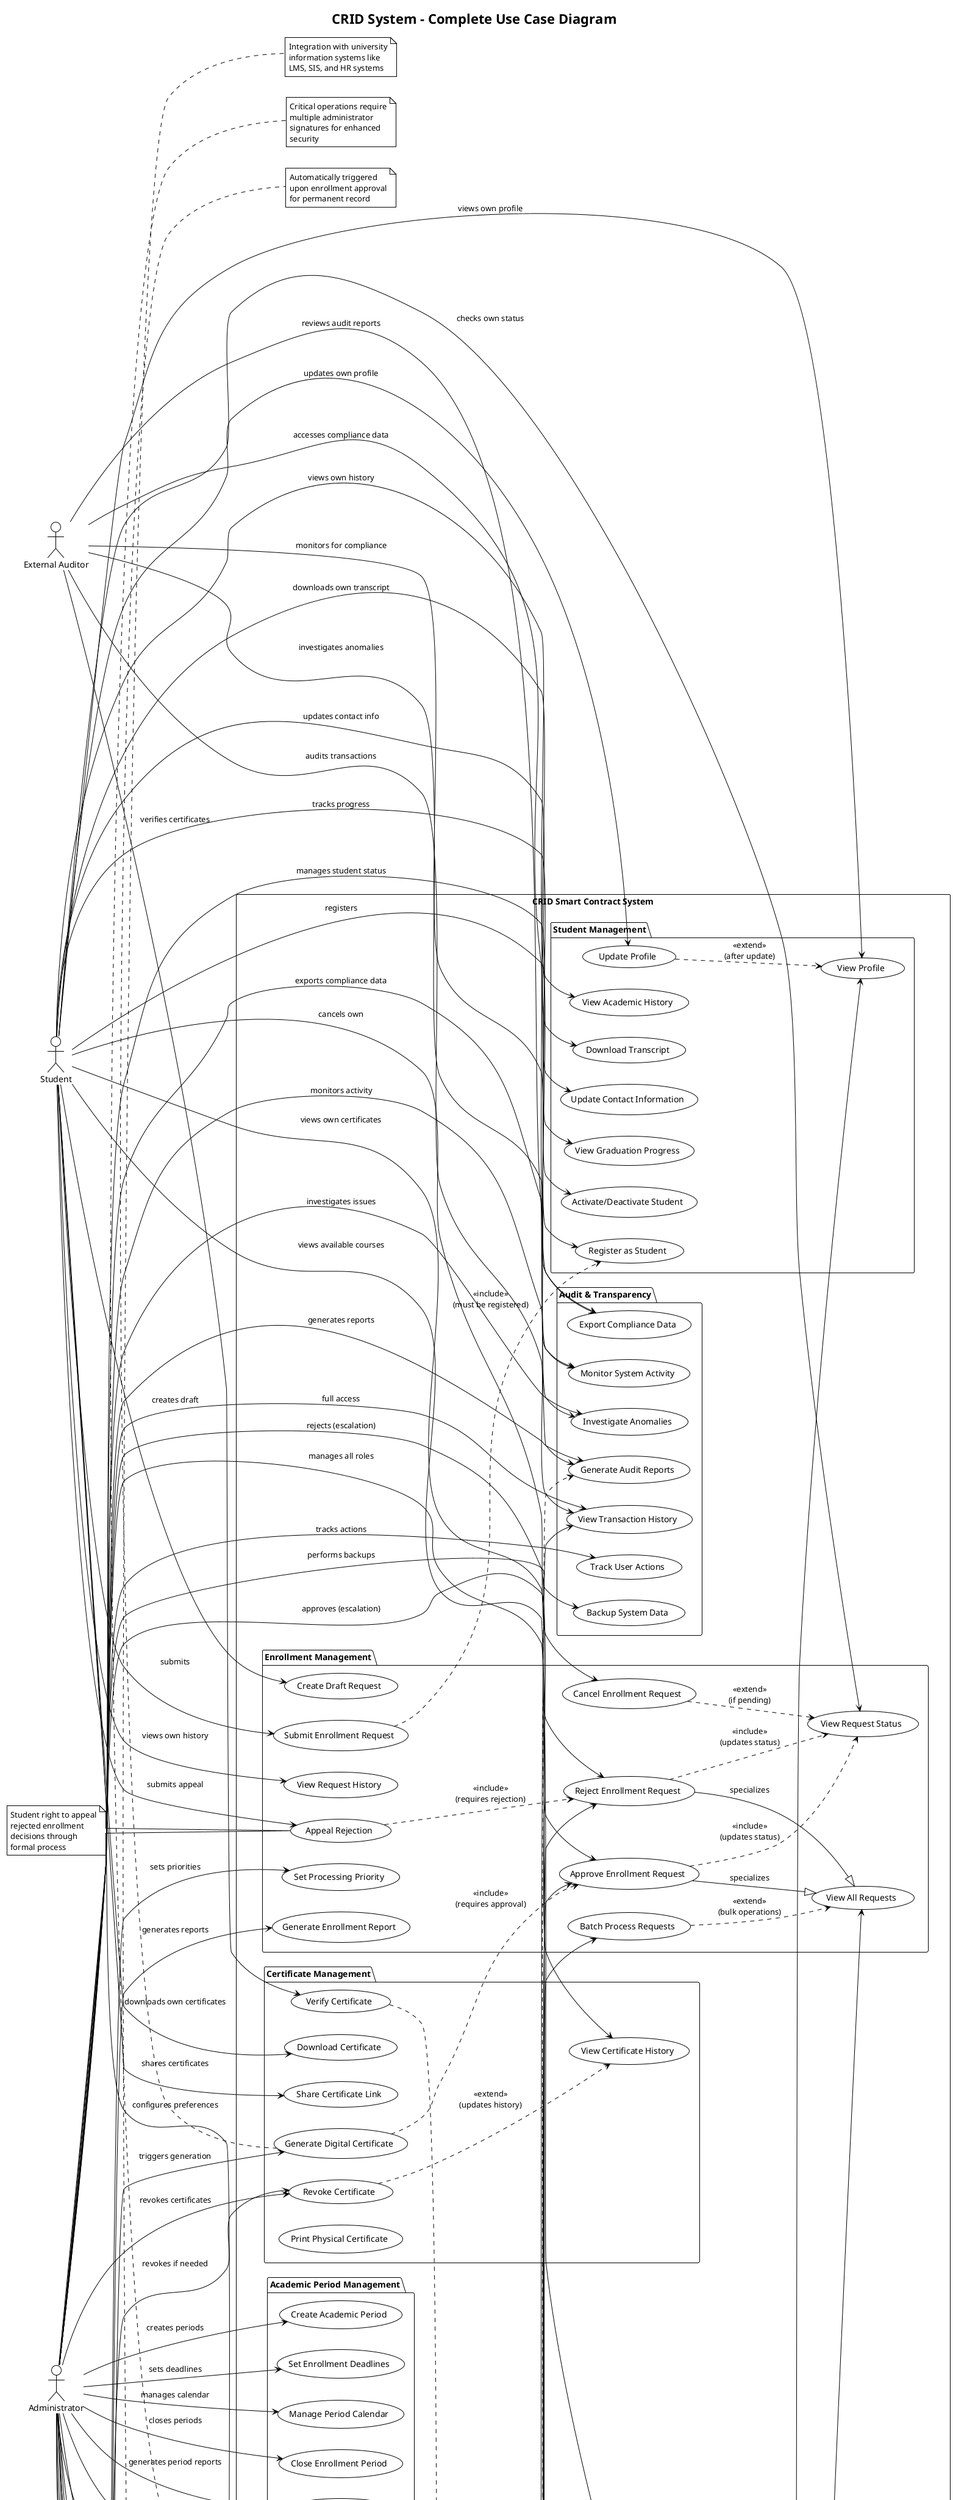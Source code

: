 @startuml UseCaseDiagram
!theme plain

title CRID System - Complete Use Case Diagram

left to right direction

' Actors
actor Student as S
actor Coordinator as C
actor Administrator as A
actor "External Auditor" as EA
actor "Appeal Committee" as APP
actor "System Integrator" as SI

' System boundary
rectangle "CRID Smart Contract System" {
    
    ' Student Context Use Cases
    package "Student Management" {
        usecase "Register as Student" as UC1
        usecase "Update Profile" as UC2
        usecase "View Profile" as UC3
        usecase "Activate/Deactivate Student" as UC4
        usecase "View Academic History" as UC5
        usecase "Download Transcript" as UC6
        usecase "Update Contact Information" as UC7
        usecase "View Graduation Progress" as UC8
    }
    
    ' Enrollment Context Use Cases
    package "Enrollment Management" {
        usecase "Create Draft Request" as UC9
        usecase "Submit Enrollment Request" as UC10
        usecase "Cancel Enrollment Request" as UC11
        usecase "View Request Status" as UC12
        usecase "View Request History" as UC13
        usecase "Appeal Rejection" as UC14
        usecase "Approve Enrollment Request" as UC15
        usecase "Reject Enrollment Request" as UC16
        usecase "View All Requests" as UC17
        usecase "Batch Process Requests" as UC18
        usecase "Set Processing Priority" as UC19
        usecase "Generate Enrollment Report" as UC20
    }
    
    ' Certificate Management Use Cases
    package "Certificate Management" {
        usecase "Generate Digital Certificate" as UC21
        usecase "Download Certificate" as UC22
        usecase "Verify Certificate" as UC23
        usecase "Revoke Certificate" as UC24
        usecase "View Certificate History" as UC25
        usecase "Share Certificate Link" as UC26
        usecase "Print Physical Certificate" as UC27
    }
    
    ' Coordination Context Use Cases
    package "Course Management" {
        usecase "Create Course" as UC28
        usecase "Update Course Details" as UC29
        usecase "Activate/Deactivate Course" as UC30
        usecase "View Course Details" as UC31
        usecase "Manage Course Capacity" as UC32
        usecase "Set Prerequisites" as UC33
        usecase "Assign Coordinator" as UC34
        usecase "View Enrollment Statistics" as UC35
        usecase "Export Course Data" as UC36
        usecase "Schedule Course Offering" as UC37
    }
    
    ' Academic Period Management
    package "Academic Period Management" {
        usecase "Create Academic Period" as UC38
        usecase "Set Enrollment Deadlines" as UC39
        usecase "Manage Period Calendar" as UC40
        usecase "Close Enrollment Period" as UC41
        usecase "Generate Period Report" as UC42
    }
    
    ' Security Context Use Cases
    package "Access Control & Security" {
        usecase "Manage User Roles" as UC43
        usecase "Add Coordinator" as UC44
        usecase "Remove Coordinator" as UC45
        usecase "Add Student Role" as UC46
        usecase "Remove Student Role" as UC47
        usecase "Pause System" as UC48
        usecase "Unpause System" as UC49
        usecase "Grant Emergency Access" as UC50
        usecase "Revoke Emergency Access" as UC51
        usecase "Multi-Signature Operations" as UC52
    }
    
    ' Audit & Reporting Use Cases
    package "Audit & Transparency" {
        usecase "View Transaction History" as UC53
        usecase "Generate Audit Reports" as UC54
        usecase "Export Compliance Data" as UC55
        usecase "Monitor System Activity" as UC56
        usecase "Track User Actions" as UC57
        usecase "Investigate Anomalies" as UC58
        usecase "Backup System Data" as UC59
    }
    
    ' Appeal Process Use Cases
    package "Appeal Management" {
        usecase "Submit Appeal Request" as UC60
        usecase "Review Appeal" as UC61
        usecase "Schedule Appeal Hearing" as UC62
        usecase "Make Appeal Decision" as UC63
        usecase "Notify Appeal Outcome" as UC64
    }
    
    ' System Integration Use Cases
    package "System Integration" {
        usecase "Connect External Systems" as UC65
        usecase "Sync Student Data" as UC66
        usecase "Export to LMS" as UC67
        usecase "Import Course Catalog" as UC68
        usecase "API Access Management" as UC69
        usecase "Webhook Configuration" as UC70
    }
    
    ' Notification & Communication
    package "Notifications & Communication" {
        usecase "Send Email Notifications" as UC71
        usecase "Push Mobile Notifications" as UC72
        usecase "SMS Alerts" as UC73
        usecase "In-App Messaging" as UC74
        usecase "Configure Notification Preferences" as UC75
    }
}

' Student relationships
S --> UC1 : registers
S --> UC2 : updates own profile
S --> UC3 : views own profile
S --> UC5 : views own history
S --> UC6 : downloads own transcript
S --> UC7 : updates contact info
S --> UC8 : tracks progress

S --> UC9 : creates draft
S --> UC10 : submits
S --> UC11 : cancels own
S --> UC12 : checks own status
S --> UC13 : views own history
S --> UC14 : submits appeal

S --> UC22 : downloads own certificates
S --> UC25 : views own certificates
S --> UC26 : shares certificates

S --> UC31 : views available courses
S --> UC75 : configures preferences

' Coordinator relationships
C --> UC15 : approves requests
C --> UC16 : rejects requests
C --> UC17 : manages assigned courses
C --> UC18 : batch processes
C --> UC19 : sets priorities
C --> UC20 : generates reports

C --> UC21 : triggers generation
C --> UC24 : revokes if needed

C --> UC28 : creates courses
C --> UC29 : updates course details
C --> UC30 : manages course status
C --> UC32 : manages capacity
C --> UC33 : sets prerequisites
C --> UC35 : views statistics
C --> UC36 : exports data
C --> UC37 : schedules offerings

C --> UC3 : views student profiles
C --> UC53 : views for oversight
C --> UC71 : sends notifications

' Administrator relationships
A --> UC43 : manages all roles
A --> UC44 : adds coordinators
A --> UC45 : removes coordinators
A --> UC46 : grants student roles
A --> UC47 : revokes student roles
A --> UC48 : emergency pause
A --> UC49 : emergency unpause
A --> UC50 : grants emergency access
A --> UC51 : revokes emergency access
A --> UC52 : performs multi-sig ops

A --> UC4 : manages student status
A --> UC15 : approves (escalation)
A --> UC16 : rejects (escalation)
A --> UC24 : revokes certificates

A --> UC38 : creates periods
A --> UC39 : sets deadlines
A --> UC40 : manages calendar
A --> UC41 : closes periods
A --> UC42 : generates period reports

A --> UC53 : full access
A --> UC54 : generates reports
A --> UC55 : exports compliance data
A --> UC56 : monitors activity
A --> UC57 : tracks actions
A --> UC58 : investigates issues
A --> UC59 : performs backups

A --> UC69 : manages API access
A --> UC70 : configures webhooks

' External Auditor relationships
EA --> UC53 : audits transactions
EA --> UC54 : reviews audit reports
EA --> UC55 : accesses compliance data
EA --> UC56 : monitors for compliance
EA --> UC23 : verifies certificates
EA --> UC58 : investigates anomalies

' Appeal Committee relationships
APP --> UC61 : reviews appeals
APP --> UC62 : schedules hearings
APP --> UC63 : makes decisions
APP --> UC64 : notifies outcomes

' System Integrator relationships
SI --> UC65 : connects systems
SI --> UC66 : syncs data
SI --> UC67 : exports to LMS
SI --> UC68 : imports catalogs
SI --> UC69 : manages API access
SI --> UC70 : configures webhooks

' Include relationships
UC10 ..> UC1 : <<include>>\n(must be registered)
UC15 ..> UC12 : <<include>>\n(updates status)
UC16 ..> UC12 : <<include>>\n(updates status)
UC21 ..> UC15 : <<include>>\n(requires approval)
UC14 ..> UC16 : <<include>>\n(requires rejection)
UC63 ..> UC64 : <<include>>\n(triggers notification)

' Extend relationships
UC11 ..> UC12 : <<extend>>\n(if pending)
UC2 ..> UC3 : <<extend>>\n(after update)
UC30 ..> UC32 : <<extend>>\n(affects capacity)
UC24 ..> UC25 : <<extend>>\n(updates history)
UC18 ..> UC17 : <<extend>>\n(bulk operations)

' Generalization relationships
UC15 --|> UC17 : specializes
UC16 --|> UC17 : specializes
UC44 --|> UC43 : specializes
UC45 --|> UC43 : specializes

' System integration relationships
UC67 ..> UC36 : <<uses>>\n(course data)
UC66 ..> UC54 : <<uses>>\n(audit trail)

note top of UC48
    Emergency function to halt
    all system operations in
    case of security issues
end note

note right of UC23
    Blockchain immutability
    provides built-in
    certificate verification
end note

note bottom of UC21
    Automatically triggered
    upon enrollment approval
    for permanent record
end note

note left of UC14
    Student right to appeal
    rejected enrollment
    decisions through
    formal process
end note

note top of UC52
    Critical operations require
    multiple administrator
    signatures for enhanced
    security
end note

note bottom of UC65
    Integration with university
    information systems like
    LMS, SIS, and HR systems
end note

@enduml
